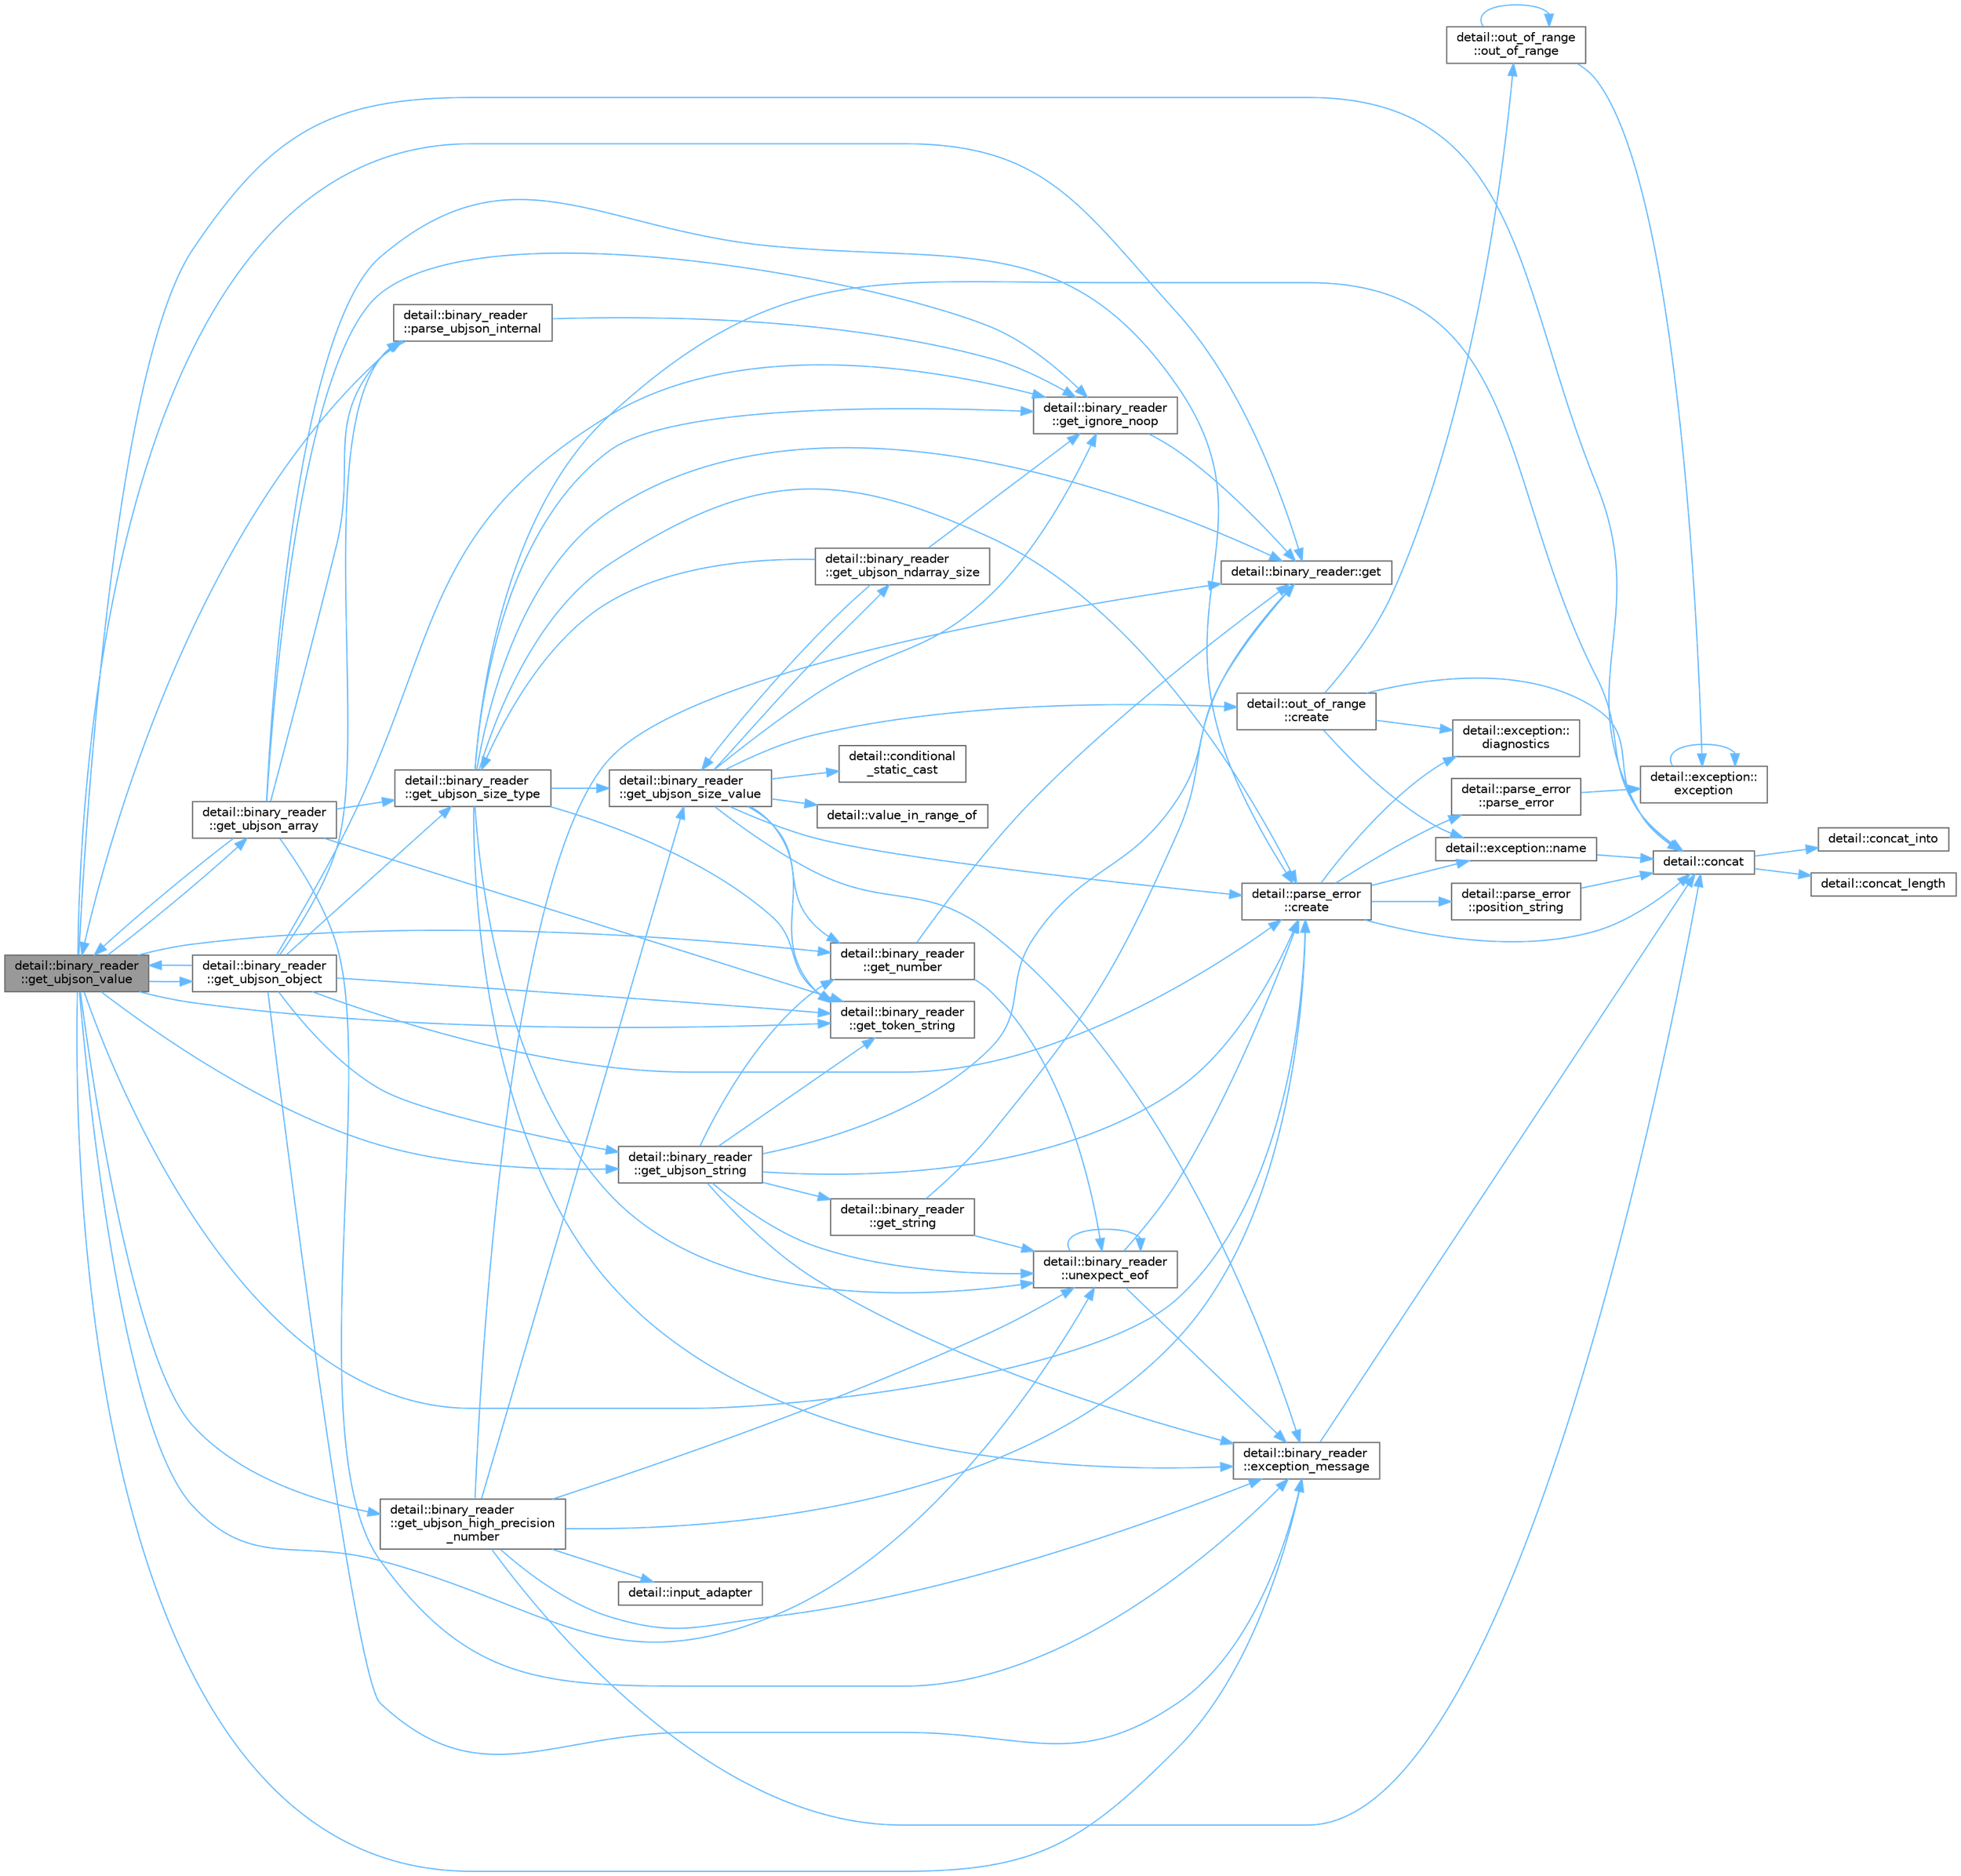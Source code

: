 digraph "detail::binary_reader::get_ubjson_value"
{
 // LATEX_PDF_SIZE
  bgcolor="transparent";
  edge [fontname=Helvetica,fontsize=10,labelfontname=Helvetica,labelfontsize=10];
  node [fontname=Helvetica,fontsize=10,shape=box,height=0.2,width=0.4];
  rankdir="LR";
  Node1 [id="Node000001",label="detail::binary_reader\l::get_ubjson_value",height=0.2,width=0.4,color="gray40", fillcolor="grey60", style="filled", fontcolor="black",tooltip=" "];
  Node1 -> Node2 [id="edge1_Node000001_Node000002",color="steelblue1",style="solid",tooltip=" "];
  Node2 [id="Node000002",label="detail::concat",height=0.2,width=0.4,color="grey40", fillcolor="white", style="filled",URL="$namespacedetail.html#a266fb3d4bf633ad6c506434cc91164da",tooltip=" "];
  Node2 -> Node3 [id="edge2_Node000002_Node000003",color="steelblue1",style="solid",tooltip=" "];
  Node3 [id="Node000003",label="detail::concat_into",height=0.2,width=0.4,color="grey40", fillcolor="white", style="filled",URL="$namespacedetail.html#a89f967b745cf8df11ba9d59f93d97753",tooltip=" "];
  Node2 -> Node4 [id="edge3_Node000002_Node000004",color="steelblue1",style="solid",tooltip=" "];
  Node4 [id="Node000004",label="detail::concat_length",height=0.2,width=0.4,color="grey40", fillcolor="white", style="filled",URL="$namespacedetail.html#ac185140ed8c8fcc07a302a890b714b0d",tooltip=" "];
  Node1 -> Node5 [id="edge4_Node000001_Node000005",color="steelblue1",style="solid",tooltip=" "];
  Node5 [id="Node000005",label="detail::parse_error\l::create",height=0.2,width=0.4,color="grey40", fillcolor="white", style="filled",URL="$classdetail_1_1parse__error.html#a07046ea9f33d28f120af188ed674d6df",tooltip="create a parse error exception"];
  Node5 -> Node2 [id="edge5_Node000005_Node000002",color="steelblue1",style="solid",tooltip=" "];
  Node5 -> Node6 [id="edge6_Node000005_Node000006",color="steelblue1",style="solid",tooltip=" "];
  Node6 [id="Node000006",label="detail::exception::\ldiagnostics",height=0.2,width=0.4,color="grey40", fillcolor="white", style="filled",URL="$classdetail_1_1exception.html#a6b4a786b5c1c25dd3edaceb1bf2d5120",tooltip=" "];
  Node5 -> Node7 [id="edge7_Node000005_Node000007",color="steelblue1",style="solid",tooltip=" "];
  Node7 [id="Node000007",label="detail::exception::name",height=0.2,width=0.4,color="grey40", fillcolor="white", style="filled",URL="$classdetail_1_1exception.html#a8f1eb56b9964c8dd84d89d0da98d883b",tooltip=" "];
  Node7 -> Node2 [id="edge8_Node000007_Node000002",color="steelblue1",style="solid",tooltip=" "];
  Node5 -> Node8 [id="edge9_Node000005_Node000008",color="steelblue1",style="solid",tooltip=" "];
  Node8 [id="Node000008",label="detail::parse_error\l::parse_error",height=0.2,width=0.4,color="grey40", fillcolor="white", style="filled",URL="$classdetail_1_1parse__error.html#a7703a00cc97c4590e56254b62b479ff5",tooltip=" "];
  Node8 -> Node9 [id="edge10_Node000008_Node000009",color="steelblue1",style="solid",tooltip=" "];
  Node9 [id="Node000009",label="detail::exception::\lexception",height=0.2,width=0.4,color="grey40", fillcolor="white", style="filled",URL="$classdetail_1_1exception.html#a528d6bc77e88490bbb84cde2222b7ff0",tooltip=" "];
  Node9 -> Node9 [id="edge11_Node000009_Node000009",color="steelblue1",style="solid",tooltip=" "];
  Node5 -> Node10 [id="edge12_Node000005_Node000010",color="steelblue1",style="solid",tooltip=" "];
  Node10 [id="Node000010",label="detail::parse_error\l::position_string",height=0.2,width=0.4,color="grey40", fillcolor="white", style="filled",URL="$classdetail_1_1parse__error.html#a19cdccb06cba79d7b4efc51f501ced8b",tooltip=" "];
  Node10 -> Node2 [id="edge13_Node000010_Node000002",color="steelblue1",style="solid",tooltip=" "];
  Node1 -> Node11 [id="edge14_Node000001_Node000011",color="steelblue1",style="solid",tooltip=" "];
  Node11 [id="Node000011",label="detail::binary_reader\l::exception_message",height=0.2,width=0.4,color="grey40", fillcolor="white", style="filled",URL="$classdetail_1_1binary__reader.html#a39c740811882a0023f6386858a5d5270",tooltip=" "];
  Node11 -> Node2 [id="edge15_Node000011_Node000002",color="steelblue1",style="solid",tooltip=" "];
  Node1 -> Node12 [id="edge16_Node000001_Node000012",color="steelblue1",style="solid",tooltip=" "];
  Node12 [id="Node000012",label="detail::binary_reader::get",height=0.2,width=0.4,color="grey40", fillcolor="white", style="filled",URL="$classdetail_1_1binary__reader.html#a9aeb80d0dd19032e1b2128b3f093a794",tooltip="get next character from the input"];
  Node1 -> Node13 [id="edge17_Node000001_Node000013",color="steelblue1",style="solid",tooltip=" "];
  Node13 [id="Node000013",label="detail::binary_reader\l::get_number",height=0.2,width=0.4,color="grey40", fillcolor="white", style="filled",URL="$classdetail_1_1binary__reader.html#a809c1fd4598b7d4cecaf93aaf1547205",tooltip=" "];
  Node13 -> Node12 [id="edge18_Node000013_Node000012",color="steelblue1",style="solid",tooltip=" "];
  Node13 -> Node14 [id="edge19_Node000013_Node000014",color="steelblue1",style="solid",tooltip=" "];
  Node14 [id="Node000014",label="detail::binary_reader\l::unexpect_eof",height=0.2,width=0.4,color="grey40", fillcolor="white", style="filled",URL="$classdetail_1_1binary__reader.html#a86d19cc231aae395395030fd8ae19fd5",tooltip=" "];
  Node14 -> Node5 [id="edge20_Node000014_Node000005",color="steelblue1",style="solid",tooltip=" "];
  Node14 -> Node11 [id="edge21_Node000014_Node000011",color="steelblue1",style="solid",tooltip=" "];
  Node14 -> Node14 [id="edge22_Node000014_Node000014",color="steelblue1",style="solid",tooltip=" "];
  Node1 -> Node15 [id="edge23_Node000001_Node000015",color="steelblue1",style="solid",tooltip=" "];
  Node15 [id="Node000015",label="detail::binary_reader\l::get_token_string",height=0.2,width=0.4,color="grey40", fillcolor="white", style="filled",URL="$classdetail_1_1binary__reader.html#a2ef89c65a295e23efa6d7363fafc84cc",tooltip=" "];
  Node1 -> Node16 [id="edge24_Node000001_Node000016",color="steelblue1",style="solid",tooltip=" "];
  Node16 [id="Node000016",label="detail::binary_reader\l::get_ubjson_array",height=0.2,width=0.4,color="grey40", fillcolor="white", style="filled",URL="$classdetail_1_1binary__reader.html#a87e4355139f3a972aa456a3ed465606e",tooltip=" "];
  Node16 -> Node5 [id="edge25_Node000016_Node000005",color="steelblue1",style="solid",tooltip=" "];
  Node16 -> Node11 [id="edge26_Node000016_Node000011",color="steelblue1",style="solid",tooltip=" "];
  Node16 -> Node17 [id="edge27_Node000016_Node000017",color="steelblue1",style="solid",tooltip=" "];
  Node17 [id="Node000017",label="detail::binary_reader\l::get_ignore_noop",height=0.2,width=0.4,color="grey40", fillcolor="white", style="filled",URL="$classdetail_1_1binary__reader.html#a451f9cb2d990780be3b6ffea6223134b",tooltip=" "];
  Node17 -> Node12 [id="edge28_Node000017_Node000012",color="steelblue1",style="solid",tooltip=" "];
  Node16 -> Node15 [id="edge29_Node000016_Node000015",color="steelblue1",style="solid",tooltip=" "];
  Node16 -> Node18 [id="edge30_Node000016_Node000018",color="steelblue1",style="solid",tooltip=" "];
  Node18 [id="Node000018",label="detail::binary_reader\l::get_ubjson_size_type",height=0.2,width=0.4,color="grey40", fillcolor="white", style="filled",URL="$classdetail_1_1binary__reader.html#a0380c1d2d3332eddf36105009ff8f9fb",tooltip="determine the type and size for a container"];
  Node18 -> Node2 [id="edge31_Node000018_Node000002",color="steelblue1",style="solid",tooltip=" "];
  Node18 -> Node5 [id="edge32_Node000018_Node000005",color="steelblue1",style="solid",tooltip=" "];
  Node18 -> Node11 [id="edge33_Node000018_Node000011",color="steelblue1",style="solid",tooltip=" "];
  Node18 -> Node12 [id="edge34_Node000018_Node000012",color="steelblue1",style="solid",tooltip=" "];
  Node18 -> Node17 [id="edge35_Node000018_Node000017",color="steelblue1",style="solid",tooltip=" "];
  Node18 -> Node15 [id="edge36_Node000018_Node000015",color="steelblue1",style="solid",tooltip=" "];
  Node18 -> Node19 [id="edge37_Node000018_Node000019",color="steelblue1",style="solid",tooltip=" "];
  Node19 [id="Node000019",label="detail::binary_reader\l::get_ubjson_size_value",height=0.2,width=0.4,color="grey40", fillcolor="white", style="filled",URL="$classdetail_1_1binary__reader.html#abcd1952c7d1c9f4b5f93da9f62e23320",tooltip=" "];
  Node19 -> Node20 [id="edge38_Node000019_Node000020",color="steelblue1",style="solid",tooltip=" "];
  Node20 [id="Node000020",label="detail::conditional\l_static_cast",height=0.2,width=0.4,color="grey40", fillcolor="white", style="filled",URL="$namespacedetail.html#a5d17f1d261bd9fec64c08343c9f809fc",tooltip=" "];
  Node19 -> Node21 [id="edge39_Node000019_Node000021",color="steelblue1",style="solid",tooltip=" "];
  Node21 [id="Node000021",label="detail::out_of_range\l::create",height=0.2,width=0.4,color="grey40", fillcolor="white", style="filled",URL="$classdetail_1_1out__of__range.html#a79ea0d3ec02a853629dc827e045ecff5",tooltip=" "];
  Node21 -> Node2 [id="edge40_Node000021_Node000002",color="steelblue1",style="solid",tooltip=" "];
  Node21 -> Node6 [id="edge41_Node000021_Node000006",color="steelblue1",style="solid",tooltip=" "];
  Node21 -> Node7 [id="edge42_Node000021_Node000007",color="steelblue1",style="solid",tooltip=" "];
  Node21 -> Node22 [id="edge43_Node000021_Node000022",color="steelblue1",style="solid",tooltip=" "];
  Node22 [id="Node000022",label="detail::out_of_range\l::out_of_range",height=0.2,width=0.4,color="grey40", fillcolor="white", style="filled",URL="$classdetail_1_1out__of__range.html#a5be01a3b83b50a3775c6978946be4a18",tooltip=" "];
  Node22 -> Node9 [id="edge44_Node000022_Node000009",color="steelblue1",style="solid",tooltip=" "];
  Node22 -> Node22 [id="edge45_Node000022_Node000022",color="steelblue1",style="solid",tooltip=" "];
  Node19 -> Node5 [id="edge46_Node000019_Node000005",color="steelblue1",style="solid",tooltip=" "];
  Node19 -> Node11 [id="edge47_Node000019_Node000011",color="steelblue1",style="solid",tooltip=" "];
  Node19 -> Node17 [id="edge48_Node000019_Node000017",color="steelblue1",style="solid",tooltip=" "];
  Node19 -> Node13 [id="edge49_Node000019_Node000013",color="steelblue1",style="solid",tooltip=" "];
  Node19 -> Node15 [id="edge50_Node000019_Node000015",color="steelblue1",style="solid",tooltip=" "];
  Node19 -> Node23 [id="edge51_Node000019_Node000023",color="steelblue1",style="solid",tooltip=" "];
  Node23 [id="Node000023",label="detail::binary_reader\l::get_ubjson_ndarray_size",height=0.2,width=0.4,color="grey40", fillcolor="white", style="filled",URL="$classdetail_1_1binary__reader.html#a468f6555260ea65d96b91dfd6547f2d6",tooltip=" "];
  Node23 -> Node17 [id="edge52_Node000023_Node000017",color="steelblue1",style="solid",tooltip=" "];
  Node23 -> Node18 [id="edge53_Node000023_Node000018",color="steelblue1",style="solid",tooltip=" "];
  Node23 -> Node19 [id="edge54_Node000023_Node000019",color="steelblue1",style="solid",tooltip=" "];
  Node19 -> Node24 [id="edge55_Node000019_Node000024",color="steelblue1",style="solid",tooltip=" "];
  Node24 [id="Node000024",label="detail::value_in_range_of",height=0.2,width=0.4,color="grey40", fillcolor="white", style="filled",URL="$namespacedetail.html#a8e7a4119c6c8e86cef8f1c904c8bf040",tooltip=" "];
  Node18 -> Node14 [id="edge56_Node000018_Node000014",color="steelblue1",style="solid",tooltip=" "];
  Node16 -> Node1 [id="edge57_Node000016_Node000001",color="steelblue1",style="solid",tooltip=" "];
  Node16 -> Node25 [id="edge58_Node000016_Node000025",color="steelblue1",style="solid",tooltip=" "];
  Node25 [id="Node000025",label="detail::binary_reader\l::parse_ubjson_internal",height=0.2,width=0.4,color="grey40", fillcolor="white", style="filled",URL="$classdetail_1_1binary__reader.html#aabd1d5a1377a2f3b43a78fd765d95849",tooltip=" "];
  Node25 -> Node17 [id="edge59_Node000025_Node000017",color="steelblue1",style="solid",tooltip=" "];
  Node25 -> Node1 [id="edge60_Node000025_Node000001",color="steelblue1",style="solid",tooltip=" "];
  Node1 -> Node26 [id="edge61_Node000001_Node000026",color="steelblue1",style="solid",tooltip=" "];
  Node26 [id="Node000026",label="detail::binary_reader\l::get_ubjson_high_precision\l_number",height=0.2,width=0.4,color="grey40", fillcolor="white", style="filled",URL="$classdetail_1_1binary__reader.html#a3e86be40b4ec5679c13147056fb089c8",tooltip=" "];
  Node26 -> Node2 [id="edge62_Node000026_Node000002",color="steelblue1",style="solid",tooltip=" "];
  Node26 -> Node5 [id="edge63_Node000026_Node000005",color="steelblue1",style="solid",tooltip=" "];
  Node26 -> Node11 [id="edge64_Node000026_Node000011",color="steelblue1",style="solid",tooltip=" "];
  Node26 -> Node12 [id="edge65_Node000026_Node000012",color="steelblue1",style="solid",tooltip=" "];
  Node26 -> Node19 [id="edge66_Node000026_Node000019",color="steelblue1",style="solid",tooltip=" "];
  Node26 -> Node27 [id="edge67_Node000026_Node000027",color="steelblue1",style="solid",tooltip=" "];
  Node27 [id="Node000027",label="detail::input_adapter",height=0.2,width=0.4,color="grey40", fillcolor="white", style="filled",URL="$namespacedetail.html#aada1510d1b55ad2faf4a71c70cffb374",tooltip=" "];
  Node26 -> Node14 [id="edge68_Node000026_Node000014",color="steelblue1",style="solid",tooltip=" "];
  Node1 -> Node28 [id="edge69_Node000001_Node000028",color="steelblue1",style="solid",tooltip=" "];
  Node28 [id="Node000028",label="detail::binary_reader\l::get_ubjson_object",height=0.2,width=0.4,color="grey40", fillcolor="white", style="filled",URL="$classdetail_1_1binary__reader.html#ad579eccbac92a913ebe15a4341c4daad",tooltip=" "];
  Node28 -> Node5 [id="edge70_Node000028_Node000005",color="steelblue1",style="solid",tooltip=" "];
  Node28 -> Node11 [id="edge71_Node000028_Node000011",color="steelblue1",style="solid",tooltip=" "];
  Node28 -> Node17 [id="edge72_Node000028_Node000017",color="steelblue1",style="solid",tooltip=" "];
  Node28 -> Node15 [id="edge73_Node000028_Node000015",color="steelblue1",style="solid",tooltip=" "];
  Node28 -> Node18 [id="edge74_Node000028_Node000018",color="steelblue1",style="solid",tooltip=" "];
  Node28 -> Node29 [id="edge75_Node000028_Node000029",color="steelblue1",style="solid",tooltip=" "];
  Node29 [id="Node000029",label="detail::binary_reader\l::get_ubjson_string",height=0.2,width=0.4,color="grey40", fillcolor="white", style="filled",URL="$classdetail_1_1binary__reader.html#ade7bfc83c8db15b0b4e60dd89c4fbac6",tooltip="reads a UBJSON string"];
  Node29 -> Node5 [id="edge76_Node000029_Node000005",color="steelblue1",style="solid",tooltip=" "];
  Node29 -> Node11 [id="edge77_Node000029_Node000011",color="steelblue1",style="solid",tooltip=" "];
  Node29 -> Node12 [id="edge78_Node000029_Node000012",color="steelblue1",style="solid",tooltip=" "];
  Node29 -> Node13 [id="edge79_Node000029_Node000013",color="steelblue1",style="solid",tooltip=" "];
  Node29 -> Node30 [id="edge80_Node000029_Node000030",color="steelblue1",style="solid",tooltip=" "];
  Node30 [id="Node000030",label="detail::binary_reader\l::get_string",height=0.2,width=0.4,color="grey40", fillcolor="white", style="filled",URL="$classdetail_1_1binary__reader.html#a0378b0788080dd6ba0eaaaa7aab855bf",tooltip="create a string by reading characters from the input"];
  Node30 -> Node12 [id="edge81_Node000030_Node000012",color="steelblue1",style="solid",tooltip=" "];
  Node30 -> Node14 [id="edge82_Node000030_Node000014",color="steelblue1",style="solid",tooltip=" "];
  Node29 -> Node15 [id="edge83_Node000029_Node000015",color="steelblue1",style="solid",tooltip=" "];
  Node29 -> Node14 [id="edge84_Node000029_Node000014",color="steelblue1",style="solid",tooltip=" "];
  Node28 -> Node1 [id="edge85_Node000028_Node000001",color="steelblue1",style="solid",tooltip=" "];
  Node28 -> Node25 [id="edge86_Node000028_Node000025",color="steelblue1",style="solid",tooltip=" "];
  Node1 -> Node29 [id="edge87_Node000001_Node000029",color="steelblue1",style="solid",tooltip=" "];
  Node1 -> Node14 [id="edge88_Node000001_Node000014",color="steelblue1",style="solid",tooltip=" "];
}
